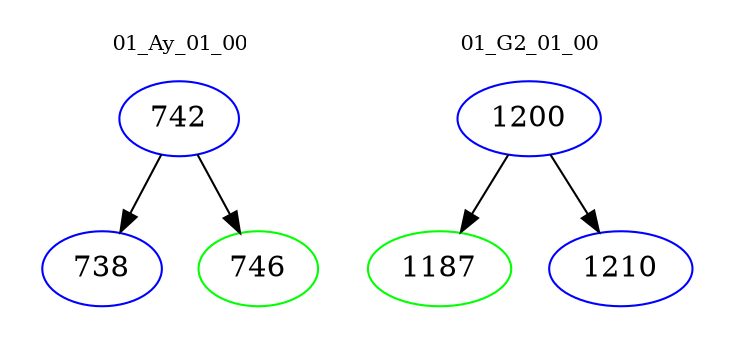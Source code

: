 digraph{
subgraph cluster_0 {
color = white
label = "01_Ay_01_00";
fontsize=10;
T0_742 [label="742", color="blue"]
T0_742 -> T0_738 [color="black"]
T0_738 [label="738", color="blue"]
T0_742 -> T0_746 [color="black"]
T0_746 [label="746", color="green"]
}
subgraph cluster_1 {
color = white
label = "01_G2_01_00";
fontsize=10;
T1_1200 [label="1200", color="blue"]
T1_1200 -> T1_1187 [color="black"]
T1_1187 [label="1187", color="green"]
T1_1200 -> T1_1210 [color="black"]
T1_1210 [label="1210", color="blue"]
}
}
